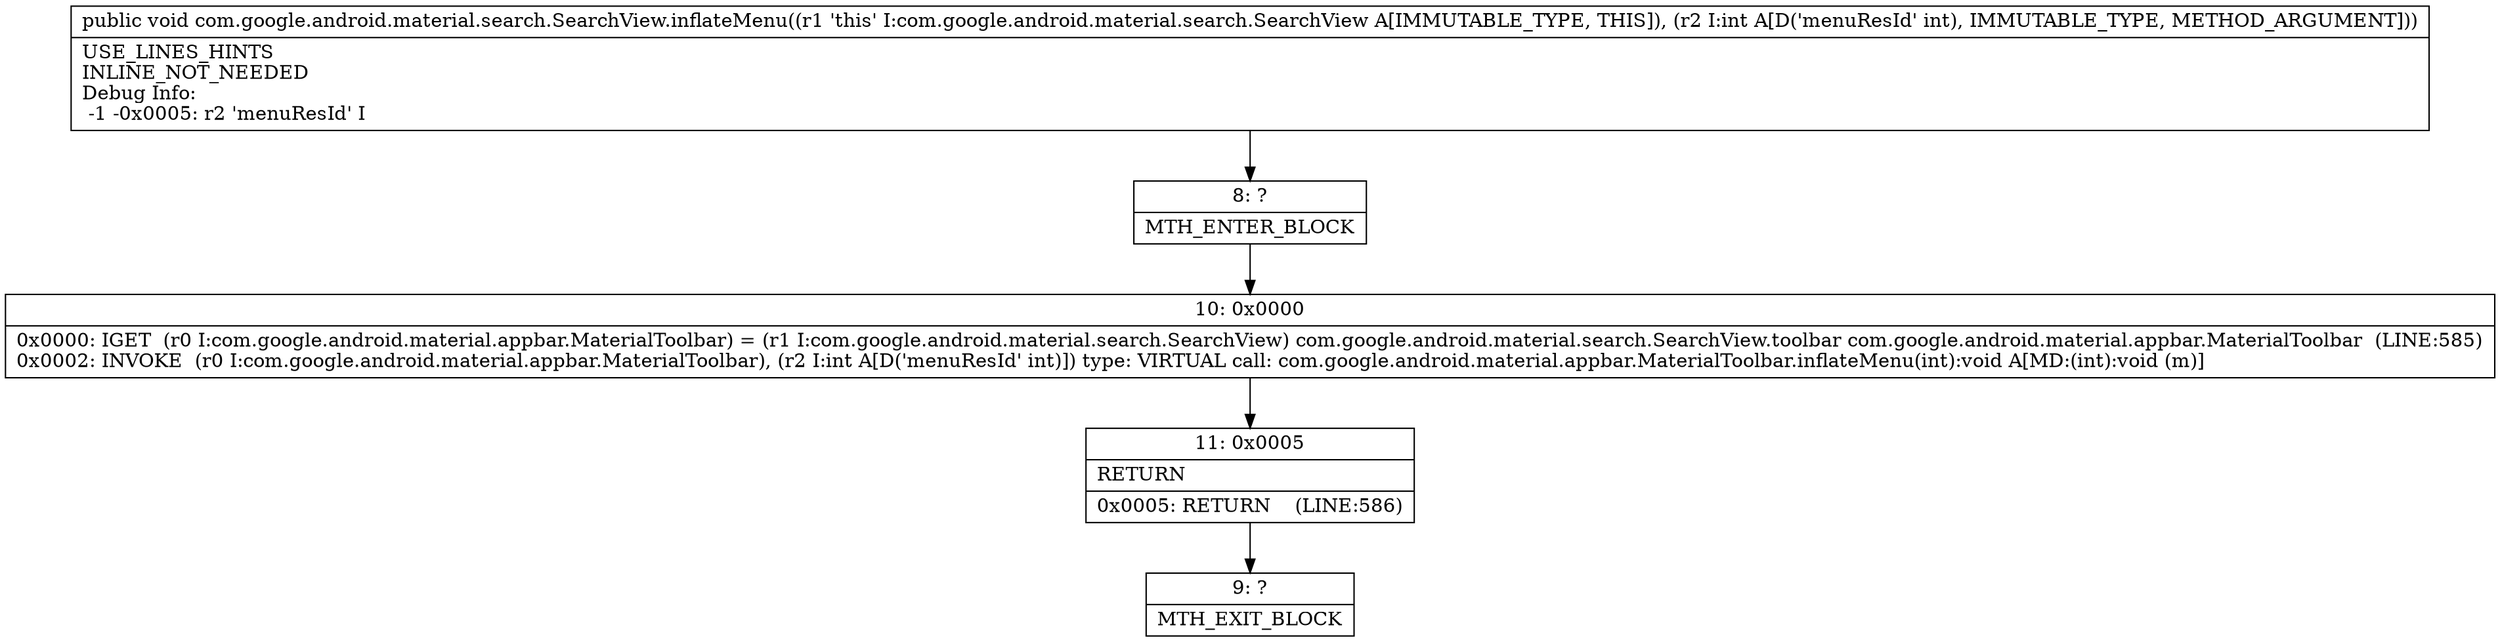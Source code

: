 digraph "CFG forcom.google.android.material.search.SearchView.inflateMenu(I)V" {
Node_8 [shape=record,label="{8\:\ ?|MTH_ENTER_BLOCK\l}"];
Node_10 [shape=record,label="{10\:\ 0x0000|0x0000: IGET  (r0 I:com.google.android.material.appbar.MaterialToolbar) = (r1 I:com.google.android.material.search.SearchView) com.google.android.material.search.SearchView.toolbar com.google.android.material.appbar.MaterialToolbar  (LINE:585)\l0x0002: INVOKE  (r0 I:com.google.android.material.appbar.MaterialToolbar), (r2 I:int A[D('menuResId' int)]) type: VIRTUAL call: com.google.android.material.appbar.MaterialToolbar.inflateMenu(int):void A[MD:(int):void (m)]\l}"];
Node_11 [shape=record,label="{11\:\ 0x0005|RETURN\l|0x0005: RETURN    (LINE:586)\l}"];
Node_9 [shape=record,label="{9\:\ ?|MTH_EXIT_BLOCK\l}"];
MethodNode[shape=record,label="{public void com.google.android.material.search.SearchView.inflateMenu((r1 'this' I:com.google.android.material.search.SearchView A[IMMUTABLE_TYPE, THIS]), (r2 I:int A[D('menuResId' int), IMMUTABLE_TYPE, METHOD_ARGUMENT]))  | USE_LINES_HINTS\lINLINE_NOT_NEEDED\lDebug Info:\l  \-1 \-0x0005: r2 'menuResId' I\l}"];
MethodNode -> Node_8;Node_8 -> Node_10;
Node_10 -> Node_11;
Node_11 -> Node_9;
}

